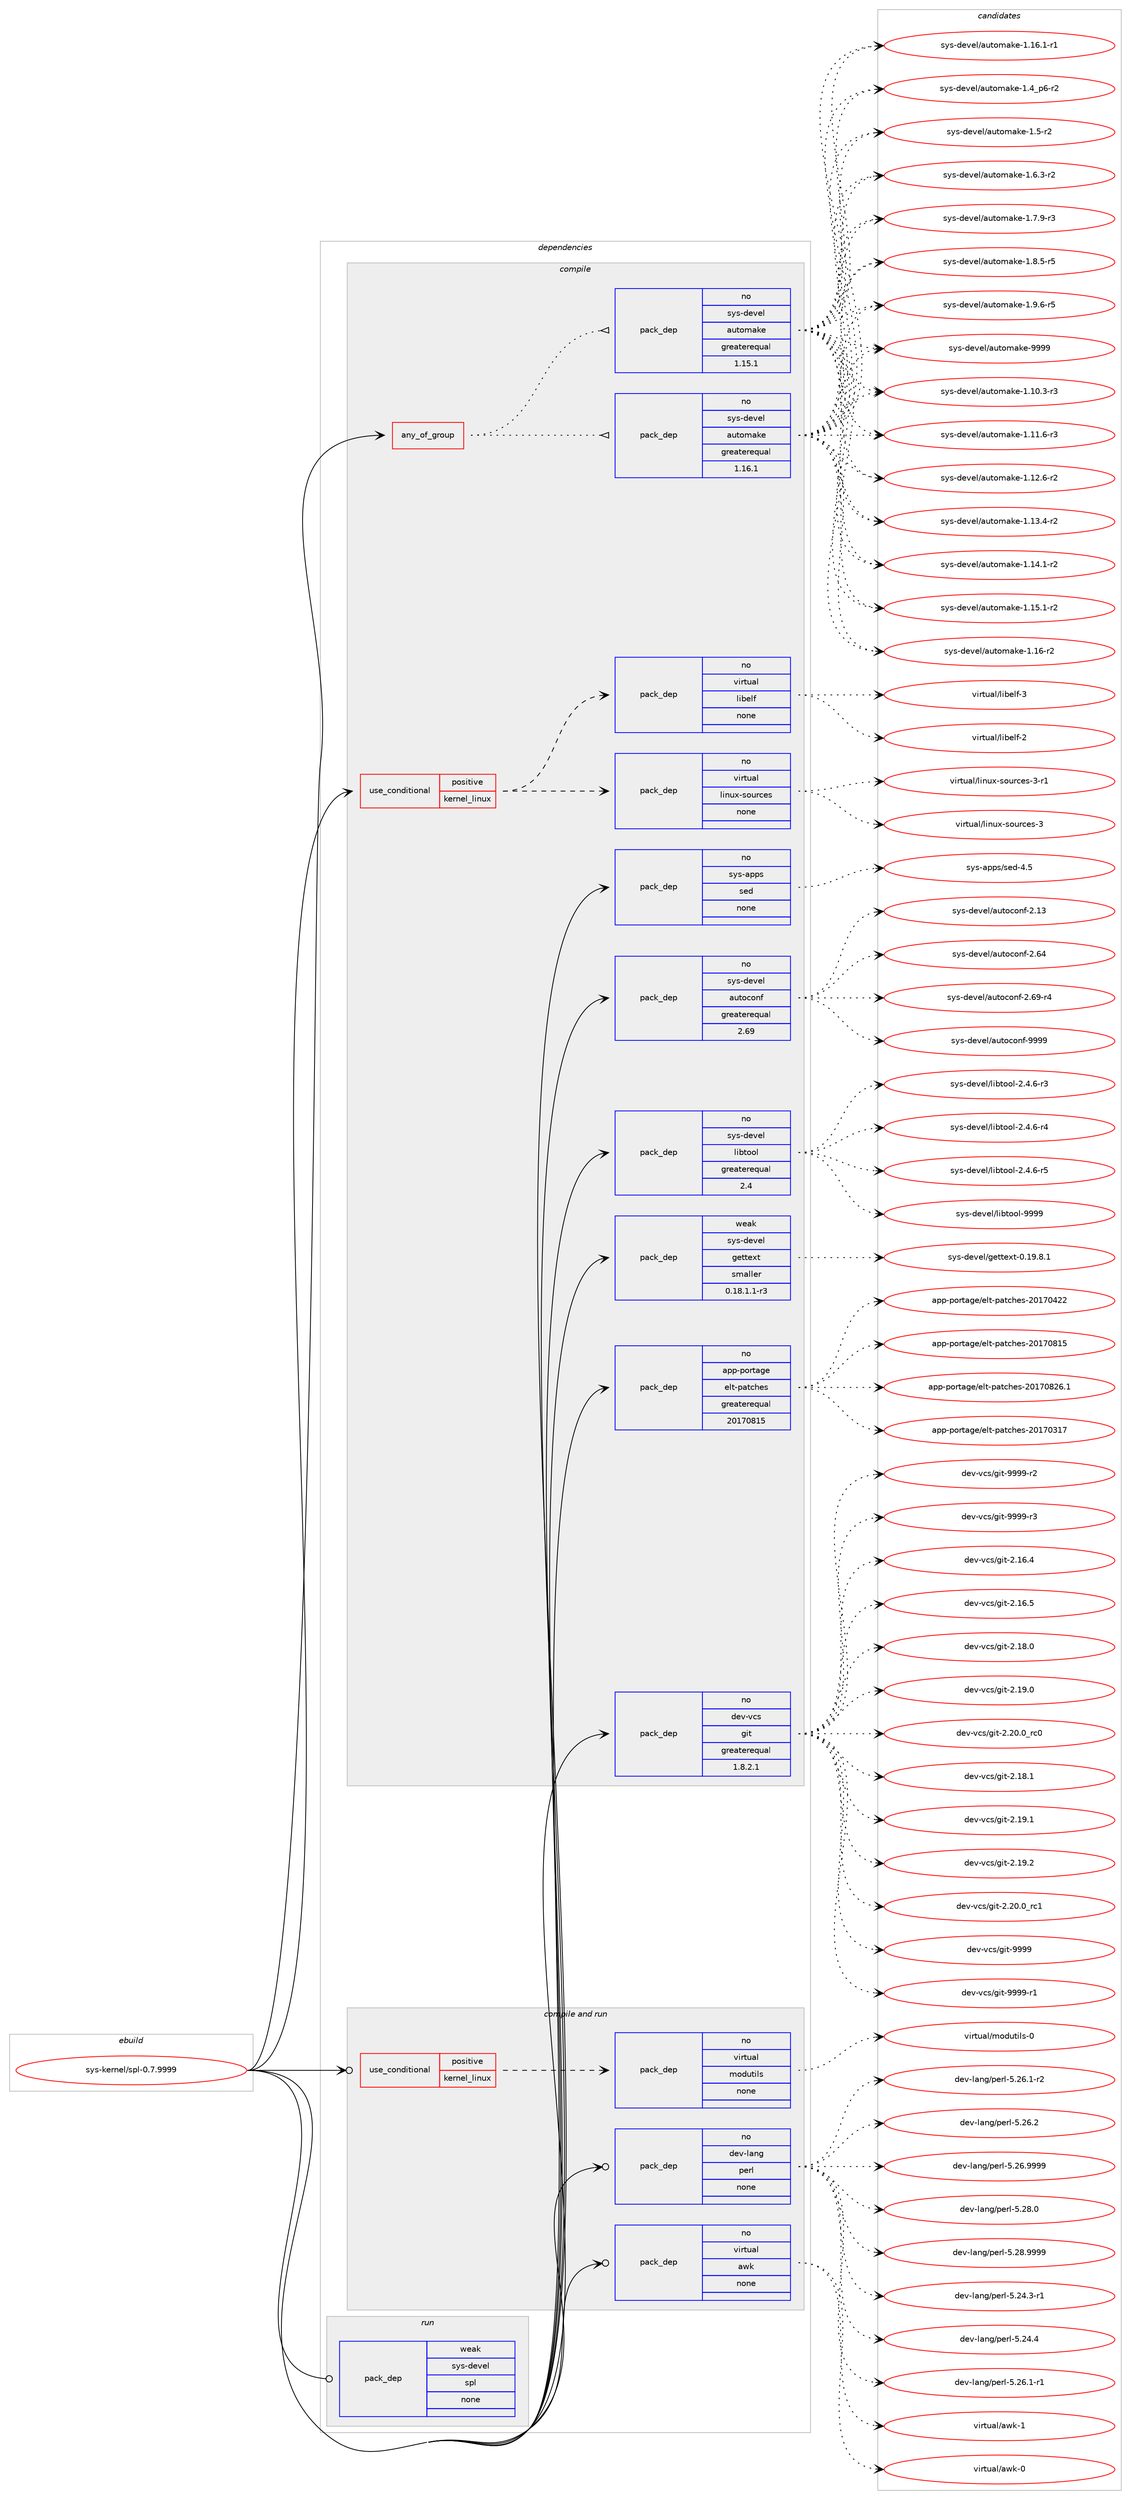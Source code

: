 digraph prolog {

# *************
# Graph options
# *************

newrank=true;
concentrate=true;
compound=true;
graph [rankdir=LR,fontname=Helvetica,fontsize=10,ranksep=1.5];#, ranksep=2.5, nodesep=0.2];
edge  [arrowhead=vee];
node  [fontname=Helvetica,fontsize=10];

# **********
# The ebuild
# **********

subgraph cluster_leftcol {
color=gray;
rank=same;
label=<<i>ebuild</i>>;
id [label="sys-kernel/spl-0.7.9999", color=red, width=4, href="../sys-kernel/spl-0.7.9999.svg"];
}

# ****************
# The dependencies
# ****************

subgraph cluster_midcol {
color=gray;
label=<<i>dependencies</i>>;
subgraph cluster_compile {
fillcolor="#eeeeee";
style=filled;
label=<<i>compile</i>>;
subgraph any179 {
dependency7719 [label=<<TABLE BORDER="0" CELLBORDER="1" CELLSPACING="0" CELLPADDING="4"><TR><TD CELLPADDING="10">any_of_group</TD></TR></TABLE>>, shape=none, color=red];subgraph pack6230 {
dependency7720 [label=<<TABLE BORDER="0" CELLBORDER="1" CELLSPACING="0" CELLPADDING="4" WIDTH="220"><TR><TD ROWSPAN="6" CELLPADDING="30">pack_dep</TD></TR><TR><TD WIDTH="110">no</TD></TR><TR><TD>sys-devel</TD></TR><TR><TD>automake</TD></TR><TR><TD>greaterequal</TD></TR><TR><TD>1.16.1</TD></TR></TABLE>>, shape=none, color=blue];
}
dependency7719:e -> dependency7720:w [weight=20,style="dotted",arrowhead="oinv"];
subgraph pack6231 {
dependency7721 [label=<<TABLE BORDER="0" CELLBORDER="1" CELLSPACING="0" CELLPADDING="4" WIDTH="220"><TR><TD ROWSPAN="6" CELLPADDING="30">pack_dep</TD></TR><TR><TD WIDTH="110">no</TD></TR><TR><TD>sys-devel</TD></TR><TR><TD>automake</TD></TR><TR><TD>greaterequal</TD></TR><TR><TD>1.15.1</TD></TR></TABLE>>, shape=none, color=blue];
}
dependency7719:e -> dependency7721:w [weight=20,style="dotted",arrowhead="oinv"];
}
id:e -> dependency7719:w [weight=20,style="solid",arrowhead="vee"];
subgraph cond1301 {
dependency7722 [label=<<TABLE BORDER="0" CELLBORDER="1" CELLSPACING="0" CELLPADDING="4"><TR><TD ROWSPAN="3" CELLPADDING="10">use_conditional</TD></TR><TR><TD>positive</TD></TR><TR><TD>kernel_linux</TD></TR></TABLE>>, shape=none, color=red];
subgraph pack6232 {
dependency7723 [label=<<TABLE BORDER="0" CELLBORDER="1" CELLSPACING="0" CELLPADDING="4" WIDTH="220"><TR><TD ROWSPAN="6" CELLPADDING="30">pack_dep</TD></TR><TR><TD WIDTH="110">no</TD></TR><TR><TD>virtual</TD></TR><TR><TD>linux-sources</TD></TR><TR><TD>none</TD></TR><TR><TD></TD></TR></TABLE>>, shape=none, color=blue];
}
dependency7722:e -> dependency7723:w [weight=20,style="dashed",arrowhead="vee"];
subgraph pack6233 {
dependency7724 [label=<<TABLE BORDER="0" CELLBORDER="1" CELLSPACING="0" CELLPADDING="4" WIDTH="220"><TR><TD ROWSPAN="6" CELLPADDING="30">pack_dep</TD></TR><TR><TD WIDTH="110">no</TD></TR><TR><TD>virtual</TD></TR><TR><TD>libelf</TD></TR><TR><TD>none</TD></TR><TR><TD></TD></TR></TABLE>>, shape=none, color=blue];
}
dependency7722:e -> dependency7724:w [weight=20,style="dashed",arrowhead="vee"];
}
id:e -> dependency7722:w [weight=20,style="solid",arrowhead="vee"];
subgraph pack6234 {
dependency7725 [label=<<TABLE BORDER="0" CELLBORDER="1" CELLSPACING="0" CELLPADDING="4" WIDTH="220"><TR><TD ROWSPAN="6" CELLPADDING="30">pack_dep</TD></TR><TR><TD WIDTH="110">no</TD></TR><TR><TD>app-portage</TD></TR><TR><TD>elt-patches</TD></TR><TR><TD>greaterequal</TD></TR><TR><TD>20170815</TD></TR></TABLE>>, shape=none, color=blue];
}
id:e -> dependency7725:w [weight=20,style="solid",arrowhead="vee"];
subgraph pack6235 {
dependency7726 [label=<<TABLE BORDER="0" CELLBORDER="1" CELLSPACING="0" CELLPADDING="4" WIDTH="220"><TR><TD ROWSPAN="6" CELLPADDING="30">pack_dep</TD></TR><TR><TD WIDTH="110">no</TD></TR><TR><TD>dev-vcs</TD></TR><TR><TD>git</TD></TR><TR><TD>greaterequal</TD></TR><TR><TD>1.8.2.1</TD></TR></TABLE>>, shape=none, color=blue];
}
id:e -> dependency7726:w [weight=20,style="solid",arrowhead="vee"];
subgraph pack6236 {
dependency7727 [label=<<TABLE BORDER="0" CELLBORDER="1" CELLSPACING="0" CELLPADDING="4" WIDTH="220"><TR><TD ROWSPAN="6" CELLPADDING="30">pack_dep</TD></TR><TR><TD WIDTH="110">no</TD></TR><TR><TD>sys-apps</TD></TR><TR><TD>sed</TD></TR><TR><TD>none</TD></TR><TR><TD></TD></TR></TABLE>>, shape=none, color=blue];
}
id:e -> dependency7727:w [weight=20,style="solid",arrowhead="vee"];
subgraph pack6237 {
dependency7728 [label=<<TABLE BORDER="0" CELLBORDER="1" CELLSPACING="0" CELLPADDING="4" WIDTH="220"><TR><TD ROWSPAN="6" CELLPADDING="30">pack_dep</TD></TR><TR><TD WIDTH="110">no</TD></TR><TR><TD>sys-devel</TD></TR><TR><TD>autoconf</TD></TR><TR><TD>greaterequal</TD></TR><TR><TD>2.69</TD></TR></TABLE>>, shape=none, color=blue];
}
id:e -> dependency7728:w [weight=20,style="solid",arrowhead="vee"];
subgraph pack6238 {
dependency7729 [label=<<TABLE BORDER="0" CELLBORDER="1" CELLSPACING="0" CELLPADDING="4" WIDTH="220"><TR><TD ROWSPAN="6" CELLPADDING="30">pack_dep</TD></TR><TR><TD WIDTH="110">no</TD></TR><TR><TD>sys-devel</TD></TR><TR><TD>libtool</TD></TR><TR><TD>greaterequal</TD></TR><TR><TD>2.4</TD></TR></TABLE>>, shape=none, color=blue];
}
id:e -> dependency7729:w [weight=20,style="solid",arrowhead="vee"];
subgraph pack6239 {
dependency7730 [label=<<TABLE BORDER="0" CELLBORDER="1" CELLSPACING="0" CELLPADDING="4" WIDTH="220"><TR><TD ROWSPAN="6" CELLPADDING="30">pack_dep</TD></TR><TR><TD WIDTH="110">weak</TD></TR><TR><TD>sys-devel</TD></TR><TR><TD>gettext</TD></TR><TR><TD>smaller</TD></TR><TR><TD>0.18.1.1-r3</TD></TR></TABLE>>, shape=none, color=blue];
}
id:e -> dependency7730:w [weight=20,style="solid",arrowhead="vee"];
}
subgraph cluster_compileandrun {
fillcolor="#eeeeee";
style=filled;
label=<<i>compile and run</i>>;
subgraph cond1302 {
dependency7731 [label=<<TABLE BORDER="0" CELLBORDER="1" CELLSPACING="0" CELLPADDING="4"><TR><TD ROWSPAN="3" CELLPADDING="10">use_conditional</TD></TR><TR><TD>positive</TD></TR><TR><TD>kernel_linux</TD></TR></TABLE>>, shape=none, color=red];
subgraph pack6240 {
dependency7732 [label=<<TABLE BORDER="0" CELLBORDER="1" CELLSPACING="0" CELLPADDING="4" WIDTH="220"><TR><TD ROWSPAN="6" CELLPADDING="30">pack_dep</TD></TR><TR><TD WIDTH="110">no</TD></TR><TR><TD>virtual</TD></TR><TR><TD>modutils</TD></TR><TR><TD>none</TD></TR><TR><TD></TD></TR></TABLE>>, shape=none, color=blue];
}
dependency7731:e -> dependency7732:w [weight=20,style="dashed",arrowhead="vee"];
}
id:e -> dependency7731:w [weight=20,style="solid",arrowhead="odotvee"];
subgraph pack6241 {
dependency7733 [label=<<TABLE BORDER="0" CELLBORDER="1" CELLSPACING="0" CELLPADDING="4" WIDTH="220"><TR><TD ROWSPAN="6" CELLPADDING="30">pack_dep</TD></TR><TR><TD WIDTH="110">no</TD></TR><TR><TD>dev-lang</TD></TR><TR><TD>perl</TD></TR><TR><TD>none</TD></TR><TR><TD></TD></TR></TABLE>>, shape=none, color=blue];
}
id:e -> dependency7733:w [weight=20,style="solid",arrowhead="odotvee"];
subgraph pack6242 {
dependency7734 [label=<<TABLE BORDER="0" CELLBORDER="1" CELLSPACING="0" CELLPADDING="4" WIDTH="220"><TR><TD ROWSPAN="6" CELLPADDING="30">pack_dep</TD></TR><TR><TD WIDTH="110">no</TD></TR><TR><TD>virtual</TD></TR><TR><TD>awk</TD></TR><TR><TD>none</TD></TR><TR><TD></TD></TR></TABLE>>, shape=none, color=blue];
}
id:e -> dependency7734:w [weight=20,style="solid",arrowhead="odotvee"];
}
subgraph cluster_run {
fillcolor="#eeeeee";
style=filled;
label=<<i>run</i>>;
subgraph pack6243 {
dependency7735 [label=<<TABLE BORDER="0" CELLBORDER="1" CELLSPACING="0" CELLPADDING="4" WIDTH="220"><TR><TD ROWSPAN="6" CELLPADDING="30">pack_dep</TD></TR><TR><TD WIDTH="110">weak</TD></TR><TR><TD>sys-devel</TD></TR><TR><TD>spl</TD></TR><TR><TD>none</TD></TR><TR><TD></TD></TR></TABLE>>, shape=none, color=blue];
}
id:e -> dependency7735:w [weight=20,style="solid",arrowhead="odot"];
}
}

# **************
# The candidates
# **************

subgraph cluster_choices {
rank=same;
color=gray;
label=<<i>candidates</i>>;

subgraph choice6230 {
color=black;
nodesep=1;
choice11512111545100101118101108479711711611110997107101454946494846514511451 [label="sys-devel/automake-1.10.3-r3", color=red, width=4,href="../sys-devel/automake-1.10.3-r3.svg"];
choice11512111545100101118101108479711711611110997107101454946494946544511451 [label="sys-devel/automake-1.11.6-r3", color=red, width=4,href="../sys-devel/automake-1.11.6-r3.svg"];
choice11512111545100101118101108479711711611110997107101454946495046544511450 [label="sys-devel/automake-1.12.6-r2", color=red, width=4,href="../sys-devel/automake-1.12.6-r2.svg"];
choice11512111545100101118101108479711711611110997107101454946495146524511450 [label="sys-devel/automake-1.13.4-r2", color=red, width=4,href="../sys-devel/automake-1.13.4-r2.svg"];
choice11512111545100101118101108479711711611110997107101454946495246494511450 [label="sys-devel/automake-1.14.1-r2", color=red, width=4,href="../sys-devel/automake-1.14.1-r2.svg"];
choice11512111545100101118101108479711711611110997107101454946495346494511450 [label="sys-devel/automake-1.15.1-r2", color=red, width=4,href="../sys-devel/automake-1.15.1-r2.svg"];
choice1151211154510010111810110847971171161111099710710145494649544511450 [label="sys-devel/automake-1.16-r2", color=red, width=4,href="../sys-devel/automake-1.16-r2.svg"];
choice11512111545100101118101108479711711611110997107101454946495446494511449 [label="sys-devel/automake-1.16.1-r1", color=red, width=4,href="../sys-devel/automake-1.16.1-r1.svg"];
choice115121115451001011181011084797117116111109971071014549465295112544511450 [label="sys-devel/automake-1.4_p6-r2", color=red, width=4,href="../sys-devel/automake-1.4_p6-r2.svg"];
choice11512111545100101118101108479711711611110997107101454946534511450 [label="sys-devel/automake-1.5-r2", color=red, width=4,href="../sys-devel/automake-1.5-r2.svg"];
choice115121115451001011181011084797117116111109971071014549465446514511450 [label="sys-devel/automake-1.6.3-r2", color=red, width=4,href="../sys-devel/automake-1.6.3-r2.svg"];
choice115121115451001011181011084797117116111109971071014549465546574511451 [label="sys-devel/automake-1.7.9-r3", color=red, width=4,href="../sys-devel/automake-1.7.9-r3.svg"];
choice115121115451001011181011084797117116111109971071014549465646534511453 [label="sys-devel/automake-1.8.5-r5", color=red, width=4,href="../sys-devel/automake-1.8.5-r5.svg"];
choice115121115451001011181011084797117116111109971071014549465746544511453 [label="sys-devel/automake-1.9.6-r5", color=red, width=4,href="../sys-devel/automake-1.9.6-r5.svg"];
choice115121115451001011181011084797117116111109971071014557575757 [label="sys-devel/automake-9999", color=red, width=4,href="../sys-devel/automake-9999.svg"];
dependency7720:e -> choice11512111545100101118101108479711711611110997107101454946494846514511451:w [style=dotted,weight="100"];
dependency7720:e -> choice11512111545100101118101108479711711611110997107101454946494946544511451:w [style=dotted,weight="100"];
dependency7720:e -> choice11512111545100101118101108479711711611110997107101454946495046544511450:w [style=dotted,weight="100"];
dependency7720:e -> choice11512111545100101118101108479711711611110997107101454946495146524511450:w [style=dotted,weight="100"];
dependency7720:e -> choice11512111545100101118101108479711711611110997107101454946495246494511450:w [style=dotted,weight="100"];
dependency7720:e -> choice11512111545100101118101108479711711611110997107101454946495346494511450:w [style=dotted,weight="100"];
dependency7720:e -> choice1151211154510010111810110847971171161111099710710145494649544511450:w [style=dotted,weight="100"];
dependency7720:e -> choice11512111545100101118101108479711711611110997107101454946495446494511449:w [style=dotted,weight="100"];
dependency7720:e -> choice115121115451001011181011084797117116111109971071014549465295112544511450:w [style=dotted,weight="100"];
dependency7720:e -> choice11512111545100101118101108479711711611110997107101454946534511450:w [style=dotted,weight="100"];
dependency7720:e -> choice115121115451001011181011084797117116111109971071014549465446514511450:w [style=dotted,weight="100"];
dependency7720:e -> choice115121115451001011181011084797117116111109971071014549465546574511451:w [style=dotted,weight="100"];
dependency7720:e -> choice115121115451001011181011084797117116111109971071014549465646534511453:w [style=dotted,weight="100"];
dependency7720:e -> choice115121115451001011181011084797117116111109971071014549465746544511453:w [style=dotted,weight="100"];
dependency7720:e -> choice115121115451001011181011084797117116111109971071014557575757:w [style=dotted,weight="100"];
}
subgraph choice6231 {
color=black;
nodesep=1;
choice11512111545100101118101108479711711611110997107101454946494846514511451 [label="sys-devel/automake-1.10.3-r3", color=red, width=4,href="../sys-devel/automake-1.10.3-r3.svg"];
choice11512111545100101118101108479711711611110997107101454946494946544511451 [label="sys-devel/automake-1.11.6-r3", color=red, width=4,href="../sys-devel/automake-1.11.6-r3.svg"];
choice11512111545100101118101108479711711611110997107101454946495046544511450 [label="sys-devel/automake-1.12.6-r2", color=red, width=4,href="../sys-devel/automake-1.12.6-r2.svg"];
choice11512111545100101118101108479711711611110997107101454946495146524511450 [label="sys-devel/automake-1.13.4-r2", color=red, width=4,href="../sys-devel/automake-1.13.4-r2.svg"];
choice11512111545100101118101108479711711611110997107101454946495246494511450 [label="sys-devel/automake-1.14.1-r2", color=red, width=4,href="../sys-devel/automake-1.14.1-r2.svg"];
choice11512111545100101118101108479711711611110997107101454946495346494511450 [label="sys-devel/automake-1.15.1-r2", color=red, width=4,href="../sys-devel/automake-1.15.1-r2.svg"];
choice1151211154510010111810110847971171161111099710710145494649544511450 [label="sys-devel/automake-1.16-r2", color=red, width=4,href="../sys-devel/automake-1.16-r2.svg"];
choice11512111545100101118101108479711711611110997107101454946495446494511449 [label="sys-devel/automake-1.16.1-r1", color=red, width=4,href="../sys-devel/automake-1.16.1-r1.svg"];
choice115121115451001011181011084797117116111109971071014549465295112544511450 [label="sys-devel/automake-1.4_p6-r2", color=red, width=4,href="../sys-devel/automake-1.4_p6-r2.svg"];
choice11512111545100101118101108479711711611110997107101454946534511450 [label="sys-devel/automake-1.5-r2", color=red, width=4,href="../sys-devel/automake-1.5-r2.svg"];
choice115121115451001011181011084797117116111109971071014549465446514511450 [label="sys-devel/automake-1.6.3-r2", color=red, width=4,href="../sys-devel/automake-1.6.3-r2.svg"];
choice115121115451001011181011084797117116111109971071014549465546574511451 [label="sys-devel/automake-1.7.9-r3", color=red, width=4,href="../sys-devel/automake-1.7.9-r3.svg"];
choice115121115451001011181011084797117116111109971071014549465646534511453 [label="sys-devel/automake-1.8.5-r5", color=red, width=4,href="../sys-devel/automake-1.8.5-r5.svg"];
choice115121115451001011181011084797117116111109971071014549465746544511453 [label="sys-devel/automake-1.9.6-r5", color=red, width=4,href="../sys-devel/automake-1.9.6-r5.svg"];
choice115121115451001011181011084797117116111109971071014557575757 [label="sys-devel/automake-9999", color=red, width=4,href="../sys-devel/automake-9999.svg"];
dependency7721:e -> choice11512111545100101118101108479711711611110997107101454946494846514511451:w [style=dotted,weight="100"];
dependency7721:e -> choice11512111545100101118101108479711711611110997107101454946494946544511451:w [style=dotted,weight="100"];
dependency7721:e -> choice11512111545100101118101108479711711611110997107101454946495046544511450:w [style=dotted,weight="100"];
dependency7721:e -> choice11512111545100101118101108479711711611110997107101454946495146524511450:w [style=dotted,weight="100"];
dependency7721:e -> choice11512111545100101118101108479711711611110997107101454946495246494511450:w [style=dotted,weight="100"];
dependency7721:e -> choice11512111545100101118101108479711711611110997107101454946495346494511450:w [style=dotted,weight="100"];
dependency7721:e -> choice1151211154510010111810110847971171161111099710710145494649544511450:w [style=dotted,weight="100"];
dependency7721:e -> choice11512111545100101118101108479711711611110997107101454946495446494511449:w [style=dotted,weight="100"];
dependency7721:e -> choice115121115451001011181011084797117116111109971071014549465295112544511450:w [style=dotted,weight="100"];
dependency7721:e -> choice11512111545100101118101108479711711611110997107101454946534511450:w [style=dotted,weight="100"];
dependency7721:e -> choice115121115451001011181011084797117116111109971071014549465446514511450:w [style=dotted,weight="100"];
dependency7721:e -> choice115121115451001011181011084797117116111109971071014549465546574511451:w [style=dotted,weight="100"];
dependency7721:e -> choice115121115451001011181011084797117116111109971071014549465646534511453:w [style=dotted,weight="100"];
dependency7721:e -> choice115121115451001011181011084797117116111109971071014549465746544511453:w [style=dotted,weight="100"];
dependency7721:e -> choice115121115451001011181011084797117116111109971071014557575757:w [style=dotted,weight="100"];
}
subgraph choice6232 {
color=black;
nodesep=1;
choice118105114116117971084710810511011712045115111117114991011154551 [label="virtual/linux-sources-3", color=red, width=4,href="../virtual/linux-sources-3.svg"];
choice1181051141161179710847108105110117120451151111171149910111545514511449 [label="virtual/linux-sources-3-r1", color=red, width=4,href="../virtual/linux-sources-3-r1.svg"];
dependency7723:e -> choice118105114116117971084710810511011712045115111117114991011154551:w [style=dotted,weight="100"];
dependency7723:e -> choice1181051141161179710847108105110117120451151111171149910111545514511449:w [style=dotted,weight="100"];
}
subgraph choice6233 {
color=black;
nodesep=1;
choice1181051141161179710847108105981011081024550 [label="virtual/libelf-2", color=red, width=4,href="../virtual/libelf-2.svg"];
choice1181051141161179710847108105981011081024551 [label="virtual/libelf-3", color=red, width=4,href="../virtual/libelf-3.svg"];
dependency7724:e -> choice1181051141161179710847108105981011081024550:w [style=dotted,weight="100"];
dependency7724:e -> choice1181051141161179710847108105981011081024551:w [style=dotted,weight="100"];
}
subgraph choice6234 {
color=black;
nodesep=1;
choice97112112451121111141169710310147101108116451129711699104101115455048495548514955 [label="app-portage/elt-patches-20170317", color=red, width=4,href="../app-portage/elt-patches-20170317.svg"];
choice97112112451121111141169710310147101108116451129711699104101115455048495548525050 [label="app-portage/elt-patches-20170422", color=red, width=4,href="../app-portage/elt-patches-20170422.svg"];
choice97112112451121111141169710310147101108116451129711699104101115455048495548564953 [label="app-portage/elt-patches-20170815", color=red, width=4,href="../app-portage/elt-patches-20170815.svg"];
choice971121124511211111411697103101471011081164511297116991041011154550484955485650544649 [label="app-portage/elt-patches-20170826.1", color=red, width=4,href="../app-portage/elt-patches-20170826.1.svg"];
dependency7725:e -> choice97112112451121111141169710310147101108116451129711699104101115455048495548514955:w [style=dotted,weight="100"];
dependency7725:e -> choice97112112451121111141169710310147101108116451129711699104101115455048495548525050:w [style=dotted,weight="100"];
dependency7725:e -> choice97112112451121111141169710310147101108116451129711699104101115455048495548564953:w [style=dotted,weight="100"];
dependency7725:e -> choice971121124511211111411697103101471011081164511297116991041011154550484955485650544649:w [style=dotted,weight="100"];
}
subgraph choice6235 {
color=black;
nodesep=1;
choice10010111845118991154710310511645504649544652 [label="dev-vcs/git-2.16.4", color=red, width=4,href="../dev-vcs/git-2.16.4.svg"];
choice10010111845118991154710310511645504649544653 [label="dev-vcs/git-2.16.5", color=red, width=4,href="../dev-vcs/git-2.16.5.svg"];
choice10010111845118991154710310511645504649564648 [label="dev-vcs/git-2.18.0", color=red, width=4,href="../dev-vcs/git-2.18.0.svg"];
choice10010111845118991154710310511645504649574648 [label="dev-vcs/git-2.19.0", color=red, width=4,href="../dev-vcs/git-2.19.0.svg"];
choice10010111845118991154710310511645504650484648951149948 [label="dev-vcs/git-2.20.0_rc0", color=red, width=4,href="../dev-vcs/git-2.20.0_rc0.svg"];
choice10010111845118991154710310511645504649564649 [label="dev-vcs/git-2.18.1", color=red, width=4,href="../dev-vcs/git-2.18.1.svg"];
choice10010111845118991154710310511645504649574649 [label="dev-vcs/git-2.19.1", color=red, width=4,href="../dev-vcs/git-2.19.1.svg"];
choice10010111845118991154710310511645504649574650 [label="dev-vcs/git-2.19.2", color=red, width=4,href="../dev-vcs/git-2.19.2.svg"];
choice10010111845118991154710310511645504650484648951149949 [label="dev-vcs/git-2.20.0_rc1", color=red, width=4,href="../dev-vcs/git-2.20.0_rc1.svg"];
choice1001011184511899115471031051164557575757 [label="dev-vcs/git-9999", color=red, width=4,href="../dev-vcs/git-9999.svg"];
choice10010111845118991154710310511645575757574511449 [label="dev-vcs/git-9999-r1", color=red, width=4,href="../dev-vcs/git-9999-r1.svg"];
choice10010111845118991154710310511645575757574511450 [label="dev-vcs/git-9999-r2", color=red, width=4,href="../dev-vcs/git-9999-r2.svg"];
choice10010111845118991154710310511645575757574511451 [label="dev-vcs/git-9999-r3", color=red, width=4,href="../dev-vcs/git-9999-r3.svg"];
dependency7726:e -> choice10010111845118991154710310511645504649544652:w [style=dotted,weight="100"];
dependency7726:e -> choice10010111845118991154710310511645504649544653:w [style=dotted,weight="100"];
dependency7726:e -> choice10010111845118991154710310511645504649564648:w [style=dotted,weight="100"];
dependency7726:e -> choice10010111845118991154710310511645504649574648:w [style=dotted,weight="100"];
dependency7726:e -> choice10010111845118991154710310511645504650484648951149948:w [style=dotted,weight="100"];
dependency7726:e -> choice10010111845118991154710310511645504649564649:w [style=dotted,weight="100"];
dependency7726:e -> choice10010111845118991154710310511645504649574649:w [style=dotted,weight="100"];
dependency7726:e -> choice10010111845118991154710310511645504649574650:w [style=dotted,weight="100"];
dependency7726:e -> choice10010111845118991154710310511645504650484648951149949:w [style=dotted,weight="100"];
dependency7726:e -> choice1001011184511899115471031051164557575757:w [style=dotted,weight="100"];
dependency7726:e -> choice10010111845118991154710310511645575757574511449:w [style=dotted,weight="100"];
dependency7726:e -> choice10010111845118991154710310511645575757574511450:w [style=dotted,weight="100"];
dependency7726:e -> choice10010111845118991154710310511645575757574511451:w [style=dotted,weight="100"];
}
subgraph choice6236 {
color=black;
nodesep=1;
choice11512111545971121121154711510110045524653 [label="sys-apps/sed-4.5", color=red, width=4,href="../sys-apps/sed-4.5.svg"];
dependency7727:e -> choice11512111545971121121154711510110045524653:w [style=dotted,weight="100"];
}
subgraph choice6237 {
color=black;
nodesep=1;
choice115121115451001011181011084797117116111991111101024550464951 [label="sys-devel/autoconf-2.13", color=red, width=4,href="../sys-devel/autoconf-2.13.svg"];
choice115121115451001011181011084797117116111991111101024550465452 [label="sys-devel/autoconf-2.64", color=red, width=4,href="../sys-devel/autoconf-2.64.svg"];
choice1151211154510010111810110847971171161119911111010245504654574511452 [label="sys-devel/autoconf-2.69-r4", color=red, width=4,href="../sys-devel/autoconf-2.69-r4.svg"];
choice115121115451001011181011084797117116111991111101024557575757 [label="sys-devel/autoconf-9999", color=red, width=4,href="../sys-devel/autoconf-9999.svg"];
dependency7728:e -> choice115121115451001011181011084797117116111991111101024550464951:w [style=dotted,weight="100"];
dependency7728:e -> choice115121115451001011181011084797117116111991111101024550465452:w [style=dotted,weight="100"];
dependency7728:e -> choice1151211154510010111810110847971171161119911111010245504654574511452:w [style=dotted,weight="100"];
dependency7728:e -> choice115121115451001011181011084797117116111991111101024557575757:w [style=dotted,weight="100"];
}
subgraph choice6238 {
color=black;
nodesep=1;
choice1151211154510010111810110847108105981161111111084550465246544511451 [label="sys-devel/libtool-2.4.6-r3", color=red, width=4,href="../sys-devel/libtool-2.4.6-r3.svg"];
choice1151211154510010111810110847108105981161111111084550465246544511452 [label="sys-devel/libtool-2.4.6-r4", color=red, width=4,href="../sys-devel/libtool-2.4.6-r4.svg"];
choice1151211154510010111810110847108105981161111111084550465246544511453 [label="sys-devel/libtool-2.4.6-r5", color=red, width=4,href="../sys-devel/libtool-2.4.6-r5.svg"];
choice1151211154510010111810110847108105981161111111084557575757 [label="sys-devel/libtool-9999", color=red, width=4,href="../sys-devel/libtool-9999.svg"];
dependency7729:e -> choice1151211154510010111810110847108105981161111111084550465246544511451:w [style=dotted,weight="100"];
dependency7729:e -> choice1151211154510010111810110847108105981161111111084550465246544511452:w [style=dotted,weight="100"];
dependency7729:e -> choice1151211154510010111810110847108105981161111111084550465246544511453:w [style=dotted,weight="100"];
dependency7729:e -> choice1151211154510010111810110847108105981161111111084557575757:w [style=dotted,weight="100"];
}
subgraph choice6239 {
color=black;
nodesep=1;
choice1151211154510010111810110847103101116116101120116454846495746564649 [label="sys-devel/gettext-0.19.8.1", color=red, width=4,href="../sys-devel/gettext-0.19.8.1.svg"];
dependency7730:e -> choice1151211154510010111810110847103101116116101120116454846495746564649:w [style=dotted,weight="100"];
}
subgraph choice6240 {
color=black;
nodesep=1;
choice11810511411611797108471091111001171161051081154548 [label="virtual/modutils-0", color=red, width=4,href="../virtual/modutils-0.svg"];
dependency7732:e -> choice11810511411611797108471091111001171161051081154548:w [style=dotted,weight="100"];
}
subgraph choice6241 {
color=black;
nodesep=1;
choice100101118451089711010347112101114108455346505246514511449 [label="dev-lang/perl-5.24.3-r1", color=red, width=4,href="../dev-lang/perl-5.24.3-r1.svg"];
choice10010111845108971101034711210111410845534650524652 [label="dev-lang/perl-5.24.4", color=red, width=4,href="../dev-lang/perl-5.24.4.svg"];
choice100101118451089711010347112101114108455346505446494511449 [label="dev-lang/perl-5.26.1-r1", color=red, width=4,href="../dev-lang/perl-5.26.1-r1.svg"];
choice100101118451089711010347112101114108455346505446494511450 [label="dev-lang/perl-5.26.1-r2", color=red, width=4,href="../dev-lang/perl-5.26.1-r2.svg"];
choice10010111845108971101034711210111410845534650544650 [label="dev-lang/perl-5.26.2", color=red, width=4,href="../dev-lang/perl-5.26.2.svg"];
choice10010111845108971101034711210111410845534650544657575757 [label="dev-lang/perl-5.26.9999", color=red, width=4,href="../dev-lang/perl-5.26.9999.svg"];
choice10010111845108971101034711210111410845534650564648 [label="dev-lang/perl-5.28.0", color=red, width=4,href="../dev-lang/perl-5.28.0.svg"];
choice10010111845108971101034711210111410845534650564657575757 [label="dev-lang/perl-5.28.9999", color=red, width=4,href="../dev-lang/perl-5.28.9999.svg"];
dependency7733:e -> choice100101118451089711010347112101114108455346505246514511449:w [style=dotted,weight="100"];
dependency7733:e -> choice10010111845108971101034711210111410845534650524652:w [style=dotted,weight="100"];
dependency7733:e -> choice100101118451089711010347112101114108455346505446494511449:w [style=dotted,weight="100"];
dependency7733:e -> choice100101118451089711010347112101114108455346505446494511450:w [style=dotted,weight="100"];
dependency7733:e -> choice10010111845108971101034711210111410845534650544650:w [style=dotted,weight="100"];
dependency7733:e -> choice10010111845108971101034711210111410845534650544657575757:w [style=dotted,weight="100"];
dependency7733:e -> choice10010111845108971101034711210111410845534650564648:w [style=dotted,weight="100"];
dependency7733:e -> choice10010111845108971101034711210111410845534650564657575757:w [style=dotted,weight="100"];
}
subgraph choice6242 {
color=black;
nodesep=1;
choice1181051141161179710847971191074548 [label="virtual/awk-0", color=red, width=4,href="../virtual/awk-0.svg"];
choice1181051141161179710847971191074549 [label="virtual/awk-1", color=red, width=4,href="../virtual/awk-1.svg"];
dependency7734:e -> choice1181051141161179710847971191074548:w [style=dotted,weight="100"];
dependency7734:e -> choice1181051141161179710847971191074549:w [style=dotted,weight="100"];
}
subgraph choice6243 {
color=black;
nodesep=1;
}
}

}
